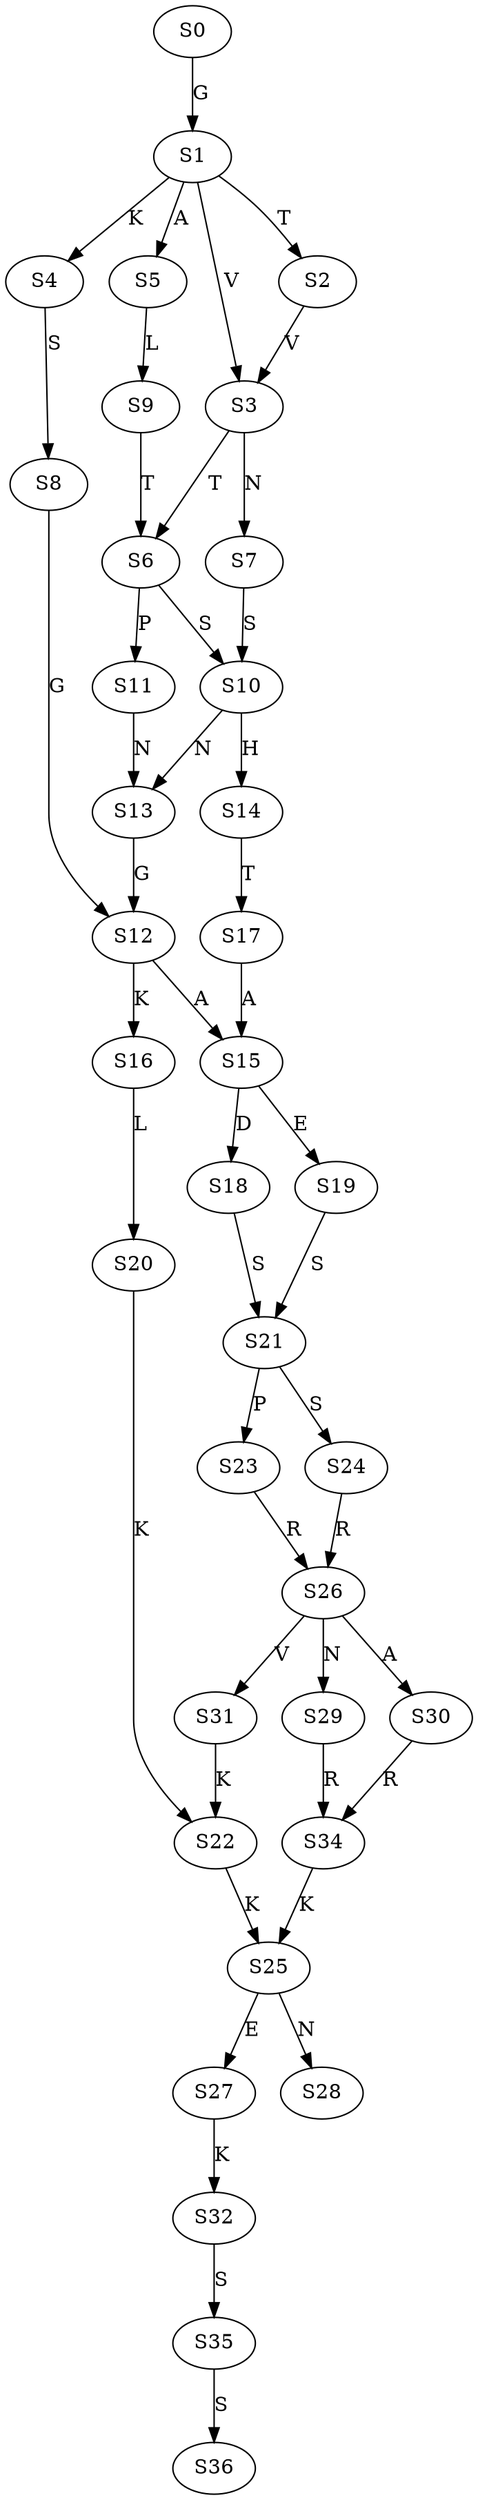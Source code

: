strict digraph  {
	S0 -> S1 [ label = G ];
	S1 -> S2 [ label = T ];
	S1 -> S3 [ label = V ];
	S1 -> S4 [ label = K ];
	S1 -> S5 [ label = A ];
	S2 -> S3 [ label = V ];
	S3 -> S6 [ label = T ];
	S3 -> S7 [ label = N ];
	S4 -> S8 [ label = S ];
	S5 -> S9 [ label = L ];
	S6 -> S10 [ label = S ];
	S6 -> S11 [ label = P ];
	S7 -> S10 [ label = S ];
	S8 -> S12 [ label = G ];
	S9 -> S6 [ label = T ];
	S10 -> S13 [ label = N ];
	S10 -> S14 [ label = H ];
	S11 -> S13 [ label = N ];
	S12 -> S15 [ label = A ];
	S12 -> S16 [ label = K ];
	S13 -> S12 [ label = G ];
	S14 -> S17 [ label = T ];
	S15 -> S18 [ label = D ];
	S15 -> S19 [ label = E ];
	S16 -> S20 [ label = L ];
	S17 -> S15 [ label = A ];
	S18 -> S21 [ label = S ];
	S19 -> S21 [ label = S ];
	S20 -> S22 [ label = K ];
	S21 -> S23 [ label = P ];
	S21 -> S24 [ label = S ];
	S22 -> S25 [ label = K ];
	S23 -> S26 [ label = R ];
	S24 -> S26 [ label = R ];
	S25 -> S27 [ label = E ];
	S25 -> S28 [ label = N ];
	S26 -> S29 [ label = N ];
	S26 -> S30 [ label = A ];
	S26 -> S31 [ label = V ];
	S27 -> S32 [ label = K ];
	S29 -> S34 [ label = R ];
	S30 -> S34 [ label = R ];
	S31 -> S22 [ label = K ];
	S32 -> S35 [ label = S ];
	S34 -> S25 [ label = K ];
	S35 -> S36 [ label = S ];
}
